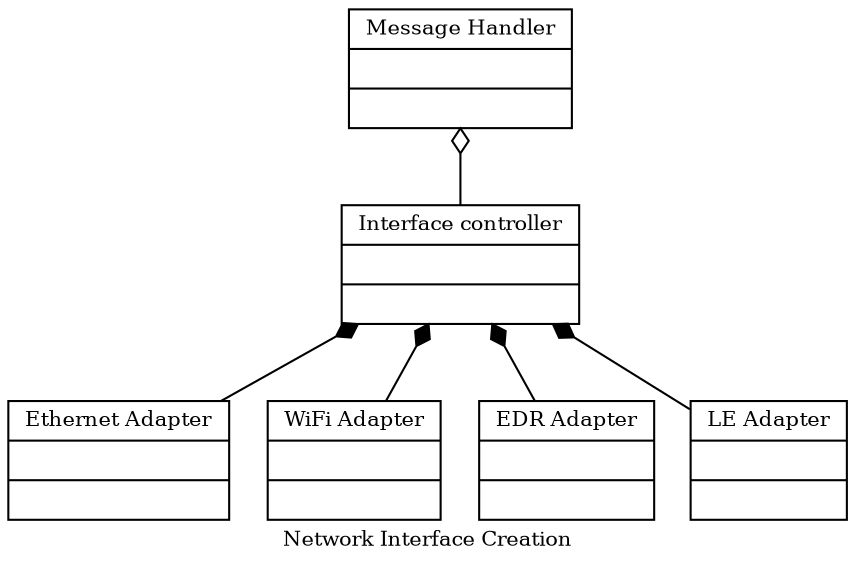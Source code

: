 //******************************************************************
//
// Copyright 2015 Samsung Electronics All Rights Reserved.
//
//-=-=-=-=-=-=-=-=-=-=-=-=-=-=-=-=-=-=-=-=-=-=-=-=-=-=-=-=-=-=-=-=
//
// Licensed under the Apache License, Version 2.0 (the "License");
// you may not use this file except in compliance with the License.
// You may obtain a copy of the License at
//
//      http://www.apache.org/licenses/LICENSE-2.0
//
// Unless required by applicable law or agreed to in writing, software
// distributed under the License is distributed on an "AS IS" BASIS,
// WITHOUT WARRANTIES OR CONDITIONS OF ANY KIND, either express or implied.
// See the License for the specific language governing permissions and
// limitations under the License.
//
//-=-=-=-=-=-=-=-=-=-=-=-=-=-=-=-=-=-=-=-=-=-=-=-=-=-=-=-=-=-=-=-=

digraph G {
    label = "Network Interface Creation";
    fontsize = 10;

    edge [
        fontsize = 10
    ]

    node [
        fontsize = 10,
        shape = "record"
    ]

 // ----

    msg_handler [
        label = "{Message Handler| | }",
        tooltip = "Message Handler",
        URL = "\ref caf_ovr_comm_netinterface_msg"
    ]

    control [
        label = "{Interface controller| | }",
        tooltip = "Interface controller",
        URL = "\ref caf_ovr_comm_netinterface_control"
    ]

    adapt01 [
        label = "{Ethernet Adapter| | }",
        tooltip = "Ethernet Adapter",
        URL = "\ref caf_ovr_comm_netinterface_eth"
    ]

    adapt02 [
        label = "{WiFi Adapter| | }",
        tooltip = "WiFi Adapter",
        URL = "\ref caf_ovr_comm_netinterface_wifi"
    ]

    adapt03 [
        label = "{EDR Adapter| | }",
        tooltip = "EDR Adapter",
        URL = "\ref caf_ovr_comm_netinterface_edr"
    ]

    adapt04 [
        label = "{LE Adapter| | }"
        tooltip = "LE Adapter",
        URL = "\ref caf_ovr_comm_netinterface_le"
    ]

    // UML Aggregation relationships
    edge [
        arrowtail = odiamond,
        dir = back
    ]

    msg_handler -> control

    // UML Composition relationships
    edge [
        arrowtail = diamond,
        dir = back
    ]

    control -> adapt01
    control -> adapt02
    control -> adapt03
    control -> adapt04
}
